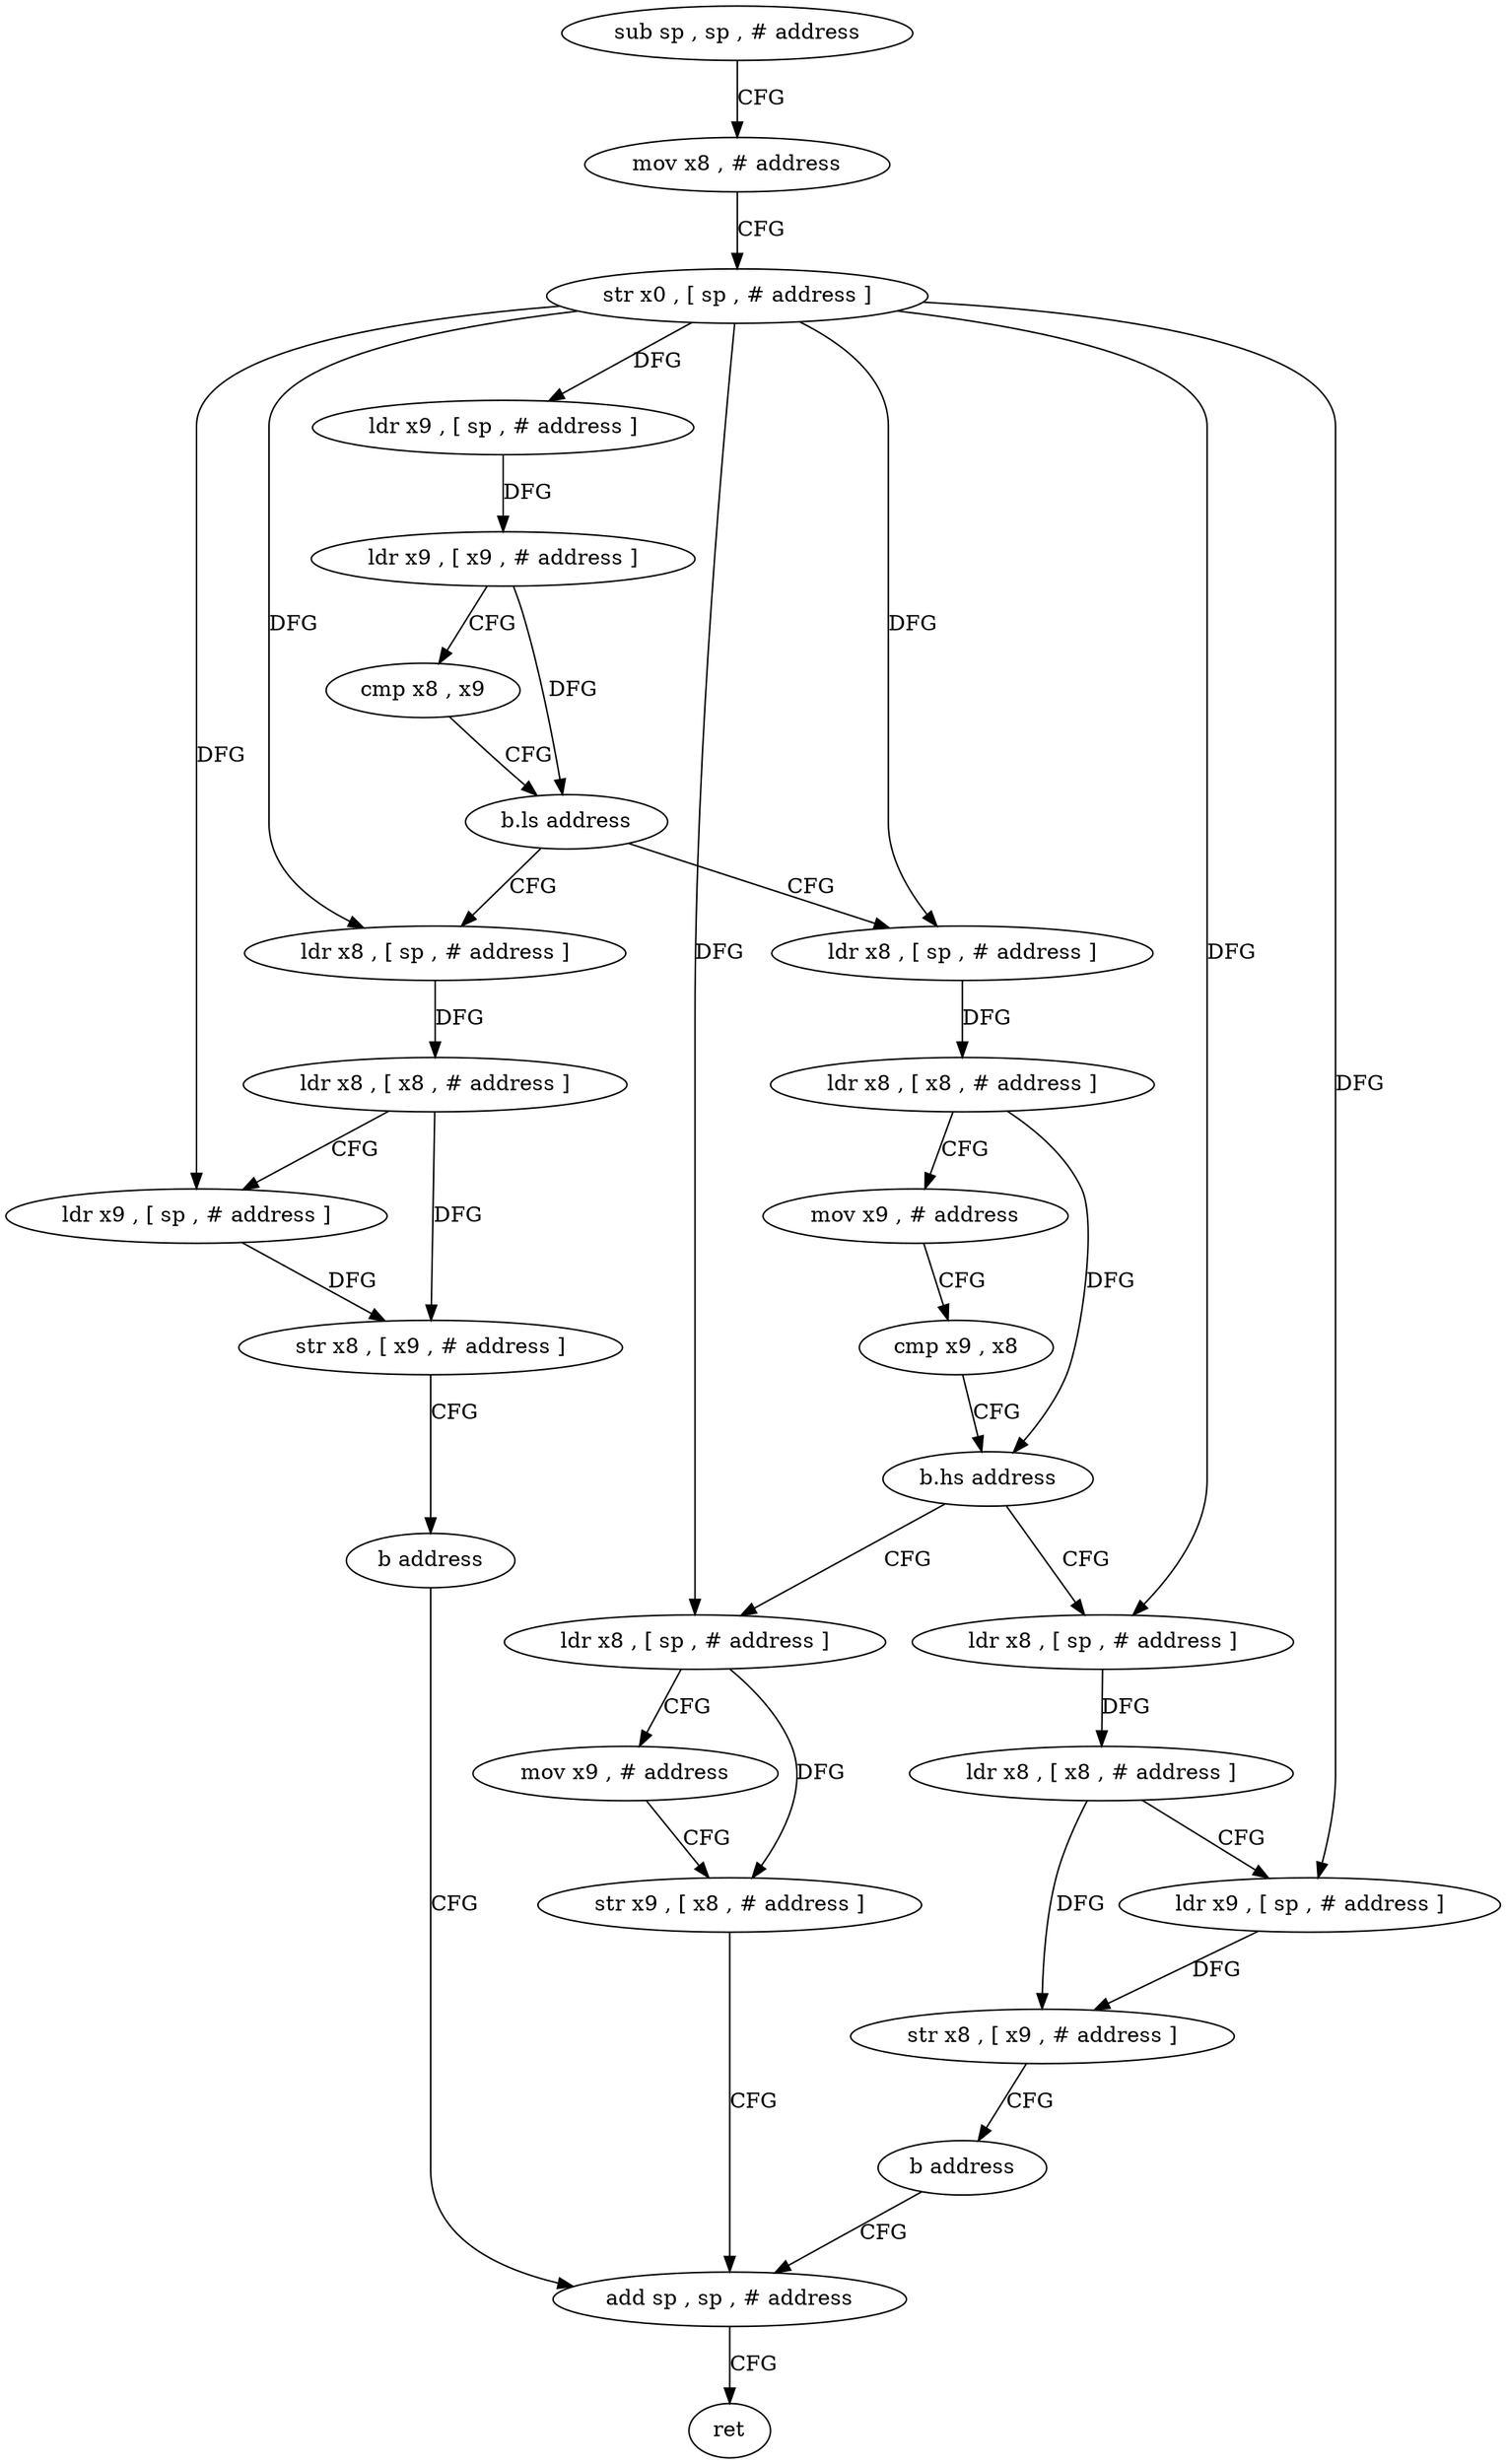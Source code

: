 digraph "func" {
"4296312" [label = "sub sp , sp , # address" ]
"4296316" [label = "mov x8 , # address" ]
"4296320" [label = "str x0 , [ sp , # address ]" ]
"4296324" [label = "ldr x9 , [ sp , # address ]" ]
"4296328" [label = "ldr x9 , [ x9 , # address ]" ]
"4296332" [label = "cmp x8 , x9" ]
"4296336" [label = "b.ls address" ]
"4296360" [label = "ldr x8 , [ sp , # address ]" ]
"4296340" [label = "ldr x8 , [ sp , # address ]" ]
"4296364" [label = "ldr x8 , [ x8 , # address ]" ]
"4296368" [label = "mov x9 , # address" ]
"4296372" [label = "cmp x9 , x8" ]
"4296376" [label = "b.hs address" ]
"4296400" [label = "ldr x8 , [ sp , # address ]" ]
"4296380" [label = "ldr x8 , [ sp , # address ]" ]
"4296344" [label = "ldr x8 , [ x8 , # address ]" ]
"4296348" [label = "ldr x9 , [ sp , # address ]" ]
"4296352" [label = "str x8 , [ x9 , # address ]" ]
"4296356" [label = "b address" ]
"4296412" [label = "add sp , sp , # address" ]
"4296404" [label = "mov x9 , # address" ]
"4296408" [label = "str x9 , [ x8 , # address ]" ]
"4296384" [label = "ldr x8 , [ x8 , # address ]" ]
"4296388" [label = "ldr x9 , [ sp , # address ]" ]
"4296392" [label = "str x8 , [ x9 , # address ]" ]
"4296396" [label = "b address" ]
"4296416" [label = "ret" ]
"4296312" -> "4296316" [ label = "CFG" ]
"4296316" -> "4296320" [ label = "CFG" ]
"4296320" -> "4296324" [ label = "DFG" ]
"4296320" -> "4296360" [ label = "DFG" ]
"4296320" -> "4296340" [ label = "DFG" ]
"4296320" -> "4296348" [ label = "DFG" ]
"4296320" -> "4296400" [ label = "DFG" ]
"4296320" -> "4296380" [ label = "DFG" ]
"4296320" -> "4296388" [ label = "DFG" ]
"4296324" -> "4296328" [ label = "DFG" ]
"4296328" -> "4296332" [ label = "CFG" ]
"4296328" -> "4296336" [ label = "DFG" ]
"4296332" -> "4296336" [ label = "CFG" ]
"4296336" -> "4296360" [ label = "CFG" ]
"4296336" -> "4296340" [ label = "CFG" ]
"4296360" -> "4296364" [ label = "DFG" ]
"4296340" -> "4296344" [ label = "DFG" ]
"4296364" -> "4296368" [ label = "CFG" ]
"4296364" -> "4296376" [ label = "DFG" ]
"4296368" -> "4296372" [ label = "CFG" ]
"4296372" -> "4296376" [ label = "CFG" ]
"4296376" -> "4296400" [ label = "CFG" ]
"4296376" -> "4296380" [ label = "CFG" ]
"4296400" -> "4296404" [ label = "CFG" ]
"4296400" -> "4296408" [ label = "DFG" ]
"4296380" -> "4296384" [ label = "DFG" ]
"4296344" -> "4296348" [ label = "CFG" ]
"4296344" -> "4296352" [ label = "DFG" ]
"4296348" -> "4296352" [ label = "DFG" ]
"4296352" -> "4296356" [ label = "CFG" ]
"4296356" -> "4296412" [ label = "CFG" ]
"4296412" -> "4296416" [ label = "CFG" ]
"4296404" -> "4296408" [ label = "CFG" ]
"4296408" -> "4296412" [ label = "CFG" ]
"4296384" -> "4296388" [ label = "CFG" ]
"4296384" -> "4296392" [ label = "DFG" ]
"4296388" -> "4296392" [ label = "DFG" ]
"4296392" -> "4296396" [ label = "CFG" ]
"4296396" -> "4296412" [ label = "CFG" ]
}
